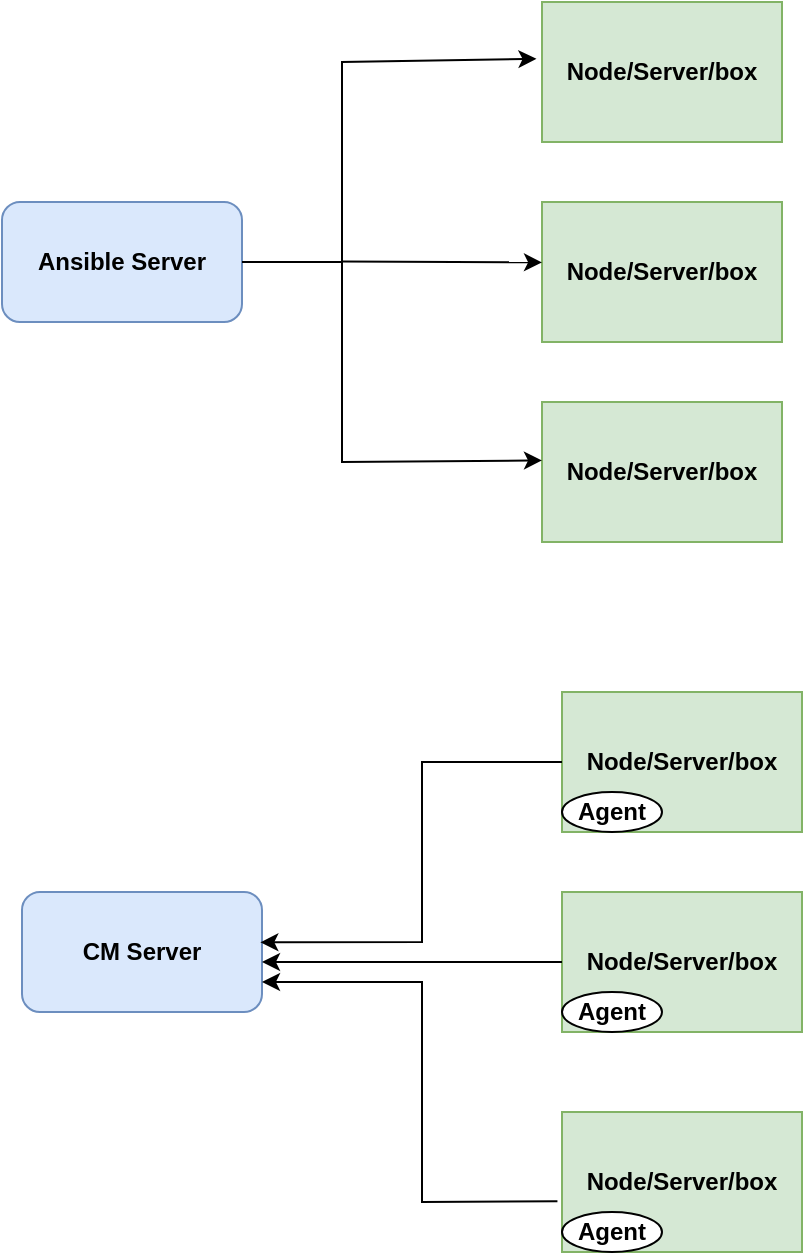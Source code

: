 <mxfile version="26.0.4">
  <diagram name="Page-1" id="oU6PYaZVgZHx15sRSXIQ">
    <mxGraphModel dx="1050" dy="522" grid="1" gridSize="10" guides="1" tooltips="1" connect="1" arrows="1" fold="1" page="1" pageScale="1" pageWidth="850" pageHeight="1100" math="0" shadow="0">
      <root>
        <mxCell id="0" />
        <mxCell id="1" parent="0" />
        <mxCell id="hflK6F4MVror3UOWqEZX-4" value="&lt;b&gt;Ansible Server&lt;/b&gt;" style="rounded=1;whiteSpace=wrap;html=1;fillColor=#dae8fc;strokeColor=#6c8ebf;gradientColor=none;" parent="1" vertex="1">
          <mxGeometry x="70" y="160" width="120" height="60" as="geometry" />
        </mxCell>
        <mxCell id="hflK6F4MVror3UOWqEZX-7" value="" style="group;fillColor=#d5e8d4;strokeColor=#82b366;" parent="1" vertex="1" connectable="0">
          <mxGeometry x="340" y="60" width="120" height="70" as="geometry" />
        </mxCell>
        <mxCell id="hflK6F4MVror3UOWqEZX-1" value="&lt;b&gt;Node/Server/box&lt;/b&gt;" style="rounded=0;whiteSpace=wrap;html=1;fillColor=#d5e8d4;strokeColor=#82b366;" parent="hflK6F4MVror3UOWqEZX-7" vertex="1">
          <mxGeometry width="120" height="70" as="geometry" />
        </mxCell>
        <mxCell id="hflK6F4MVror3UOWqEZX-8" value="" style="group;fillColor=#d5e8d4;strokeColor=#82b366;" parent="1" vertex="1" connectable="0">
          <mxGeometry x="340" y="160" width="120" height="70" as="geometry" />
        </mxCell>
        <mxCell id="hflK6F4MVror3UOWqEZX-9" value="&lt;b&gt;Node/Server/box&lt;/b&gt;" style="rounded=0;whiteSpace=wrap;html=1;fillColor=#d5e8d4;strokeColor=#82b366;" parent="hflK6F4MVror3UOWqEZX-8" vertex="1">
          <mxGeometry width="120" height="70" as="geometry" />
        </mxCell>
        <mxCell id="hflK6F4MVror3UOWqEZX-11" value="" style="group;fillColor=#d5e8d4;strokeColor=#82b366;" parent="1" vertex="1" connectable="0">
          <mxGeometry x="340" y="260" width="120" height="70" as="geometry" />
        </mxCell>
        <mxCell id="hflK6F4MVror3UOWqEZX-12" value="&lt;b&gt;Node/Server/box&lt;/b&gt;" style="rounded=0;whiteSpace=wrap;html=1;fillColor=#d5e8d4;strokeColor=#82b366;" parent="hflK6F4MVror3UOWqEZX-11" vertex="1">
          <mxGeometry width="120" height="70" as="geometry" />
        </mxCell>
        <mxCell id="hflK6F4MVror3UOWqEZX-24" value="" style="endArrow=classic;html=1;rounded=0;entryX=-0.016;entryY=0.417;entryDx=0;entryDy=0;entryPerimeter=0;flowAnimation=0;" parent="hflK6F4MVror3UOWqEZX-11" edge="1">
          <mxGeometry width="50" height="50" relative="1" as="geometry">
            <mxPoint x="-100" y="-80" as="sourcePoint" />
            <mxPoint x="1.705e-13" y="29.19" as="targetPoint" />
            <Array as="points">
              <mxPoint x="-100" y="30" />
            </Array>
          </mxGeometry>
        </mxCell>
        <mxCell id="hflK6F4MVror3UOWqEZX-15" value="" style="endArrow=classic;html=1;rounded=0;entryX=-0.023;entryY=0.406;entryDx=0;entryDy=0;entryPerimeter=0;exitX=1;exitY=0.5;exitDx=0;exitDy=0;flowAnimation=0;" parent="1" source="hflK6F4MVror3UOWqEZX-4" target="hflK6F4MVror3UOWqEZX-1" edge="1">
          <mxGeometry width="50" height="50" relative="1" as="geometry">
            <mxPoint x="190" y="200" as="sourcePoint" />
            <mxPoint x="240" y="150" as="targetPoint" />
            <Array as="points">
              <mxPoint x="240" y="190" />
              <mxPoint x="240" y="90" />
            </Array>
          </mxGeometry>
        </mxCell>
        <mxCell id="hflK6F4MVror3UOWqEZX-23" value="" style="endArrow=classic;html=1;rounded=0;entryX=-0.01;entryY=0.383;entryDx=0;entryDy=0;entryPerimeter=0;flowAnimation=0;" parent="1" edge="1">
          <mxGeometry width="50" height="50" relative="1" as="geometry">
            <mxPoint x="240" y="189.8" as="sourcePoint" />
            <mxPoint x="340.0" y="190.2" as="targetPoint" />
          </mxGeometry>
        </mxCell>
        <mxCell id="hflK6F4MVror3UOWqEZX-25" value="&lt;b&gt;CM Server&lt;/b&gt;" style="rounded=1;whiteSpace=wrap;html=1;fillColor=#dae8fc;strokeColor=#6c8ebf;gradientColor=none;" parent="1" vertex="1">
          <mxGeometry x="80" y="505" width="120" height="60" as="geometry" />
        </mxCell>
        <mxCell id="hflK6F4MVror3UOWqEZX-26" value="" style="group;fillColor=#d5e8d4;strokeColor=#82b366;" parent="1" vertex="1" connectable="0">
          <mxGeometry x="350" y="405" width="120" height="70" as="geometry" />
        </mxCell>
        <mxCell id="hflK6F4MVror3UOWqEZX-27" value="&lt;b&gt;Node/Server/box&lt;/b&gt;" style="rounded=0;whiteSpace=wrap;html=1;fillColor=#d5e8d4;strokeColor=#82b366;" parent="hflK6F4MVror3UOWqEZX-26" vertex="1">
          <mxGeometry width="120" height="70" as="geometry" />
        </mxCell>
        <mxCell id="hflK6F4MVror3UOWqEZX-28" value="&lt;b&gt;Agent&lt;/b&gt;" style="ellipse;whiteSpace=wrap;html=1;" parent="hflK6F4MVror3UOWqEZX-26" vertex="1">
          <mxGeometry y="50" width="50" height="20" as="geometry" />
        </mxCell>
        <mxCell id="hflK6F4MVror3UOWqEZX-29" value="" style="group;fillColor=#d5e8d4;strokeColor=#82b366;" parent="1" vertex="1" connectable="0">
          <mxGeometry x="350" y="505" width="120" height="70" as="geometry" />
        </mxCell>
        <mxCell id="hflK6F4MVror3UOWqEZX-30" value="&lt;b&gt;Node/Server/box&lt;/b&gt;" style="rounded=0;whiteSpace=wrap;html=1;fillColor=#d5e8d4;strokeColor=#82b366;" parent="hflK6F4MVror3UOWqEZX-29" vertex="1">
          <mxGeometry width="120" height="70" as="geometry" />
        </mxCell>
        <mxCell id="hflK6F4MVror3UOWqEZX-31" value="&lt;b&gt;Agent&lt;/b&gt;" style="ellipse;whiteSpace=wrap;html=1;" parent="hflK6F4MVror3UOWqEZX-29" vertex="1">
          <mxGeometry y="50" width="50" height="20" as="geometry" />
        </mxCell>
        <mxCell id="hflK6F4MVror3UOWqEZX-32" value="" style="group;fillColor=#d5e8d4;strokeColor=#82b366;" parent="1" vertex="1" connectable="0">
          <mxGeometry x="350" y="615" width="120" height="70" as="geometry" />
        </mxCell>
        <mxCell id="hflK6F4MVror3UOWqEZX-33" value="&lt;b&gt;Node/Server/box&lt;/b&gt;" style="rounded=0;whiteSpace=wrap;html=1;fillColor=#d5e8d4;strokeColor=#82b366;" parent="hflK6F4MVror3UOWqEZX-32" vertex="1">
          <mxGeometry width="120" height="70" as="geometry" />
        </mxCell>
        <mxCell id="hflK6F4MVror3UOWqEZX-34" value="&lt;b&gt;Agent&lt;/b&gt;" style="ellipse;whiteSpace=wrap;html=1;" parent="hflK6F4MVror3UOWqEZX-32" vertex="1">
          <mxGeometry y="50" width="50" height="20" as="geometry" />
        </mxCell>
        <mxCell id="hflK6F4MVror3UOWqEZX-38" value="" style="endArrow=classic;html=1;rounded=0;exitX=0;exitY=0.5;exitDx=0;exitDy=0;flowAnimation=0;" parent="1" source="hflK6F4MVror3UOWqEZX-30" edge="1">
          <mxGeometry width="50" height="50" relative="1" as="geometry">
            <mxPoint x="240" y="530" as="sourcePoint" />
            <mxPoint x="200" y="540" as="targetPoint" />
          </mxGeometry>
        </mxCell>
        <mxCell id="hflK6F4MVror3UOWqEZX-44" value="" style="endArrow=classic;html=1;rounded=0;entryX=0.993;entryY=0.419;entryDx=0;entryDy=0;exitX=0;exitY=0.5;exitDx=0;exitDy=0;entryPerimeter=0;" parent="1" source="hflK6F4MVror3UOWqEZX-27" target="hflK6F4MVror3UOWqEZX-25" edge="1">
          <mxGeometry width="50" height="50" relative="1" as="geometry">
            <mxPoint x="440" y="560" as="sourcePoint" />
            <mxPoint x="490" y="510" as="targetPoint" />
            <Array as="points">
              <mxPoint x="280" y="440" />
              <mxPoint x="280" y="530" />
            </Array>
          </mxGeometry>
        </mxCell>
        <mxCell id="hflK6F4MVror3UOWqEZX-45" value="" style="endArrow=classic;html=1;rounded=0;exitX=-0.019;exitY=0.638;exitDx=0;exitDy=0;exitPerimeter=0;entryX=1;entryY=0.75;entryDx=0;entryDy=0;" parent="1" source="hflK6F4MVror3UOWqEZX-33" target="hflK6F4MVror3UOWqEZX-25" edge="1">
          <mxGeometry width="50" height="50" relative="1" as="geometry">
            <mxPoint x="290" y="600" as="sourcePoint" />
            <mxPoint x="340" y="550" as="targetPoint" />
            <Array as="points">
              <mxPoint x="280" y="660" />
              <mxPoint x="280" y="550" />
            </Array>
          </mxGeometry>
        </mxCell>
      </root>
    </mxGraphModel>
  </diagram>
</mxfile>
